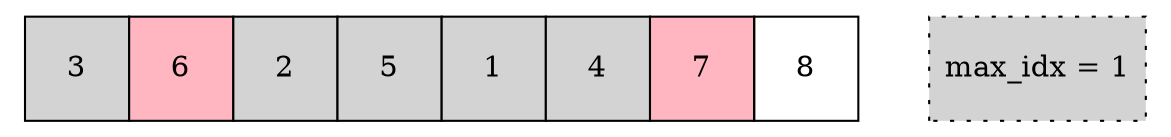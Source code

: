 digraph G
{
    node1
        [
        shape = none
            label = <<table border="0" cellspacing="0">
            <tr>
            <td port="port0" width="50" height="50" bgcolor="lightgray" border="1">3</td>
            <td port="port6" width="50" height="50" bgcolor="lightpink" border="1">6</td>
            <td port="port2" width="50" height="50" bgcolor="lightgray" border="1">2</td>
            <td port="port3" width="50" height="50" bgcolor="lightgray" border="1">5</td>
            <td port="port4" width="50" height="50" bgcolor="lightgray" border="1">1</td>
            <td port="port7" width="50" height="50" bgcolor="lightgray" border="1">4</td>
            <td port="port1" width="50" height="50" bgcolor="lightpink" border="1">7</td>
            <td port="port5" width="50" height="50" border="1">8</td>
            </tr>
            </table>>
        ]
    node2
    [
        shape = none
        label = <<table border="0" cellspacing="0">
                    <tr><td port="data" style="dotted" width="50" height="50" bgcolor="lightgray" border="1"> max_idx = 1 </td></tr>
                </table>>
    ]
}
